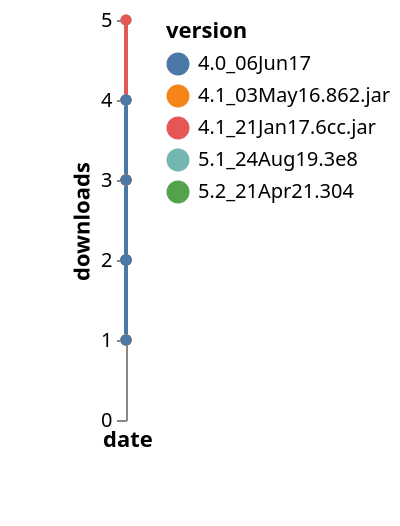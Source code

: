 {"$schema": "https://vega.github.io/schema/vega-lite/v5.json", "description": "A simple bar chart with embedded data.", "data": {"values": [{"date": "2021-09-03", "total": 227, "delta": 5, "version": "5.2_21Apr21.304"}, {"date": "2021-09-04", "total": 229, "delta": 2, "version": "5.2_21Apr21.304"}, {"date": "2021-09-05", "total": 230, "delta": 1, "version": "5.2_21Apr21.304"}, {"date": "2021-09-06", "total": 231, "delta": 1, "version": "5.2_21Apr21.304"}, {"date": "2021-09-07", "total": 233, "delta": 2, "version": "5.2_21Apr21.304"}, {"date": "2021-09-08", "total": 234, "delta": 1, "version": "5.2_21Apr21.304"}, {"date": "2021-09-09", "total": 238, "delta": 4, "version": "5.2_21Apr21.304"}, {"date": "2021-09-10", "total": 241, "delta": 3, "version": "5.2_21Apr21.304"}, {"date": "2021-09-11", "total": 242, "delta": 1, "version": "5.2_21Apr21.304"}, {"date": "2021-09-12", "total": 245, "delta": 3, "version": "5.2_21Apr21.304"}, {"date": "2021-09-13", "total": 248, "delta": 3, "version": "5.2_21Apr21.304"}, {"date": "2021-09-14", "total": 251, "delta": 3, "version": "5.2_21Apr21.304"}, {"date": "2021-09-15", "total": 252, "delta": 1, "version": "5.2_21Apr21.304"}, {"date": "2021-09-16", "total": 254, "delta": 2, "version": "5.2_21Apr21.304"}, {"date": "2021-09-03", "total": 1794, "delta": 1, "version": "5.1_24Aug19.3e8"}, {"date": "2021-09-04", "total": 1795, "delta": 1, "version": "5.1_24Aug19.3e8"}, {"date": "2021-09-05", "total": 1796, "delta": 1, "version": "5.1_24Aug19.3e8"}, {"date": "2021-09-06", "total": 1797, "delta": 1, "version": "5.1_24Aug19.3e8"}, {"date": "2021-09-07", "total": 1798, "delta": 1, "version": "5.1_24Aug19.3e8"}, {"date": "2021-09-08", "total": 1799, "delta": 1, "version": "5.1_24Aug19.3e8"}, {"date": "2021-09-09", "total": 1803, "delta": 4, "version": "5.1_24Aug19.3e8"}, {"date": "2021-09-10", "total": 1805, "delta": 2, "version": "5.1_24Aug19.3e8"}, {"date": "2021-09-11", "total": 1808, "delta": 3, "version": "5.1_24Aug19.3e8"}, {"date": "2021-09-12", "total": 1809, "delta": 1, "version": "5.1_24Aug19.3e8"}, {"date": "2021-09-13", "total": 1811, "delta": 2, "version": "5.1_24Aug19.3e8"}, {"date": "2021-09-14", "total": 1813, "delta": 2, "version": "5.1_24Aug19.3e8"}, {"date": "2021-09-15", "total": 1814, "delta": 1, "version": "5.1_24Aug19.3e8"}, {"date": "2021-09-16", "total": 1816, "delta": 2, "version": "5.1_24Aug19.3e8"}, {"date": "2021-09-03", "total": 3524, "delta": 2, "version": "4.1_21Jan17.6cc.jar"}, {"date": "2021-09-04", "total": 3526, "delta": 2, "version": "4.1_21Jan17.6cc.jar"}, {"date": "2021-09-05", "total": 3528, "delta": 2, "version": "4.1_21Jan17.6cc.jar"}, {"date": "2021-09-06", "total": 3530, "delta": 2, "version": "4.1_21Jan17.6cc.jar"}, {"date": "2021-09-07", "total": 3533, "delta": 3, "version": "4.1_21Jan17.6cc.jar"}, {"date": "2021-09-08", "total": 3536, "delta": 3, "version": "4.1_21Jan17.6cc.jar"}, {"date": "2021-09-09", "total": 3540, "delta": 4, "version": "4.1_21Jan17.6cc.jar"}, {"date": "2021-09-10", "total": 3545, "delta": 5, "version": "4.1_21Jan17.6cc.jar"}, {"date": "2021-09-11", "total": 3547, "delta": 2, "version": "4.1_21Jan17.6cc.jar"}, {"date": "2021-09-12", "total": 3550, "delta": 3, "version": "4.1_21Jan17.6cc.jar"}, {"date": "2021-09-13", "total": 3552, "delta": 2, "version": "4.1_21Jan17.6cc.jar"}, {"date": "2021-09-14", "total": 3554, "delta": 2, "version": "4.1_21Jan17.6cc.jar"}, {"date": "2021-09-15", "total": 3556, "delta": 2, "version": "4.1_21Jan17.6cc.jar"}, {"date": "2021-09-16", "total": 3557, "delta": 1, "version": "4.1_21Jan17.6cc.jar"}, {"date": "2021-09-03", "total": 3001, "delta": 2, "version": "4.1_03May16.862.jar"}, {"date": "2021-09-04", "total": 3003, "delta": 2, "version": "4.1_03May16.862.jar"}, {"date": "2021-09-05", "total": 3005, "delta": 2, "version": "4.1_03May16.862.jar"}, {"date": "2021-09-06", "total": 3007, "delta": 2, "version": "4.1_03May16.862.jar"}, {"date": "2021-09-07", "total": 3010, "delta": 3, "version": "4.1_03May16.862.jar"}, {"date": "2021-09-08", "total": 3013, "delta": 3, "version": "4.1_03May16.862.jar"}, {"date": "2021-09-09", "total": 3015, "delta": 2, "version": "4.1_03May16.862.jar"}, {"date": "2021-09-10", "total": 3017, "delta": 2, "version": "4.1_03May16.862.jar"}, {"date": "2021-09-11", "total": 3019, "delta": 2, "version": "4.1_03May16.862.jar"}, {"date": "2021-09-12", "total": 3021, "delta": 2, "version": "4.1_03May16.862.jar"}, {"date": "2021-09-13", "total": 3023, "delta": 2, "version": "4.1_03May16.862.jar"}, {"date": "2021-09-14", "total": 3025, "delta": 2, "version": "4.1_03May16.862.jar"}, {"date": "2021-09-15", "total": 3027, "delta": 2, "version": "4.1_03May16.862.jar"}, {"date": "2021-09-16", "total": 3028, "delta": 1, "version": "4.1_03May16.862.jar"}, {"date": "2021-09-03", "total": 2925, "delta": 2, "version": "4.0_06Jun17"}, {"date": "2021-09-04", "total": 2927, "delta": 2, "version": "4.0_06Jun17"}, {"date": "2021-09-05", "total": 2929, "delta": 2, "version": "4.0_06Jun17"}, {"date": "2021-09-06", "total": 2931, "delta": 2, "version": "4.0_06Jun17"}, {"date": "2021-09-07", "total": 2934, "delta": 3, "version": "4.0_06Jun17"}, {"date": "2021-09-08", "total": 2937, "delta": 3, "version": "4.0_06Jun17"}, {"date": "2021-09-09", "total": 2941, "delta": 4, "version": "4.0_06Jun17"}, {"date": "2021-09-10", "total": 2943, "delta": 2, "version": "4.0_06Jun17"}, {"date": "2021-09-11", "total": 2947, "delta": 4, "version": "4.0_06Jun17"}, {"date": "2021-09-12", "total": 2949, "delta": 2, "version": "4.0_06Jun17"}, {"date": "2021-09-13", "total": 2951, "delta": 2, "version": "4.0_06Jun17"}, {"date": "2021-09-14", "total": 2953, "delta": 2, "version": "4.0_06Jun17"}, {"date": "2021-09-15", "total": 2955, "delta": 2, "version": "4.0_06Jun17"}, {"date": "2021-09-16", "total": 2956, "delta": 1, "version": "4.0_06Jun17"}]}, "width": "container", "mark": {"type": "line", "point": {"filled": true}}, "encoding": {"x": {"field": "date", "type": "temporal", "timeUnit": "yearmonthdate", "title": "date", "axis": {"labelAngle": -15}}, "y": {"field": "delta", "type": "quantitative", "title": "downloads"}, "color": {"field": "version", "type": "nominal"}, "tooltip": {"field": "delta"}}}